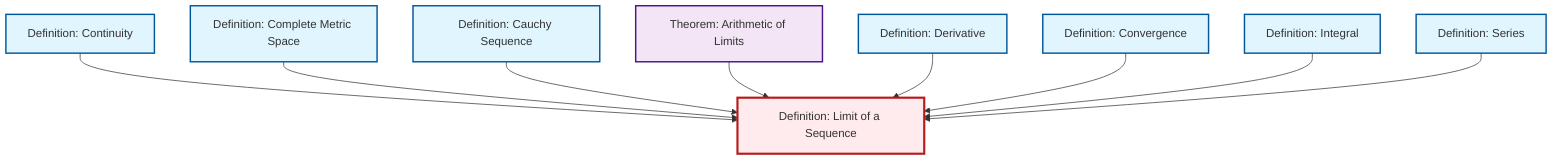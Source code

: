 graph TD
    classDef definition fill:#e1f5fe,stroke:#01579b,stroke-width:2px
    classDef theorem fill:#f3e5f5,stroke:#4a148c,stroke-width:2px
    classDef axiom fill:#fff3e0,stroke:#e65100,stroke-width:2px
    classDef example fill:#e8f5e9,stroke:#1b5e20,stroke-width:2px
    classDef current fill:#ffebee,stroke:#b71c1c,stroke-width:3px
    def-series["Definition: Series"]:::definition
    def-derivative["Definition: Derivative"]:::definition
    def-cauchy-sequence["Definition: Cauchy Sequence"]:::definition
    def-complete-metric-space["Definition: Complete Metric Space"]:::definition
    def-continuity["Definition: Continuity"]:::definition
    thm-limit-arithmetic["Theorem: Arithmetic of Limits"]:::theorem
    def-integral["Definition: Integral"]:::definition
    def-limit["Definition: Limit of a Sequence"]:::definition
    def-convergence["Definition: Convergence"]:::definition
    def-continuity --> def-limit
    def-complete-metric-space --> def-limit
    def-cauchy-sequence --> def-limit
    thm-limit-arithmetic --> def-limit
    def-derivative --> def-limit
    def-convergence --> def-limit
    def-integral --> def-limit
    def-series --> def-limit
    class def-limit current